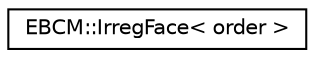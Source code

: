 digraph "Graphical Class Hierarchy"
{
  edge [fontname="Helvetica",fontsize="10",labelfontname="Helvetica",labelfontsize="10"];
  node [fontname="Helvetica",fontsize="10",shape=record];
  rankdir="LR";
  Node0 [label="EBCM::IrregFace\< order \>",height=0.2,width=0.4,color="black", fillcolor="white", style="filled",URL="$classEBCM_1_1IrregFace.html"];
}

